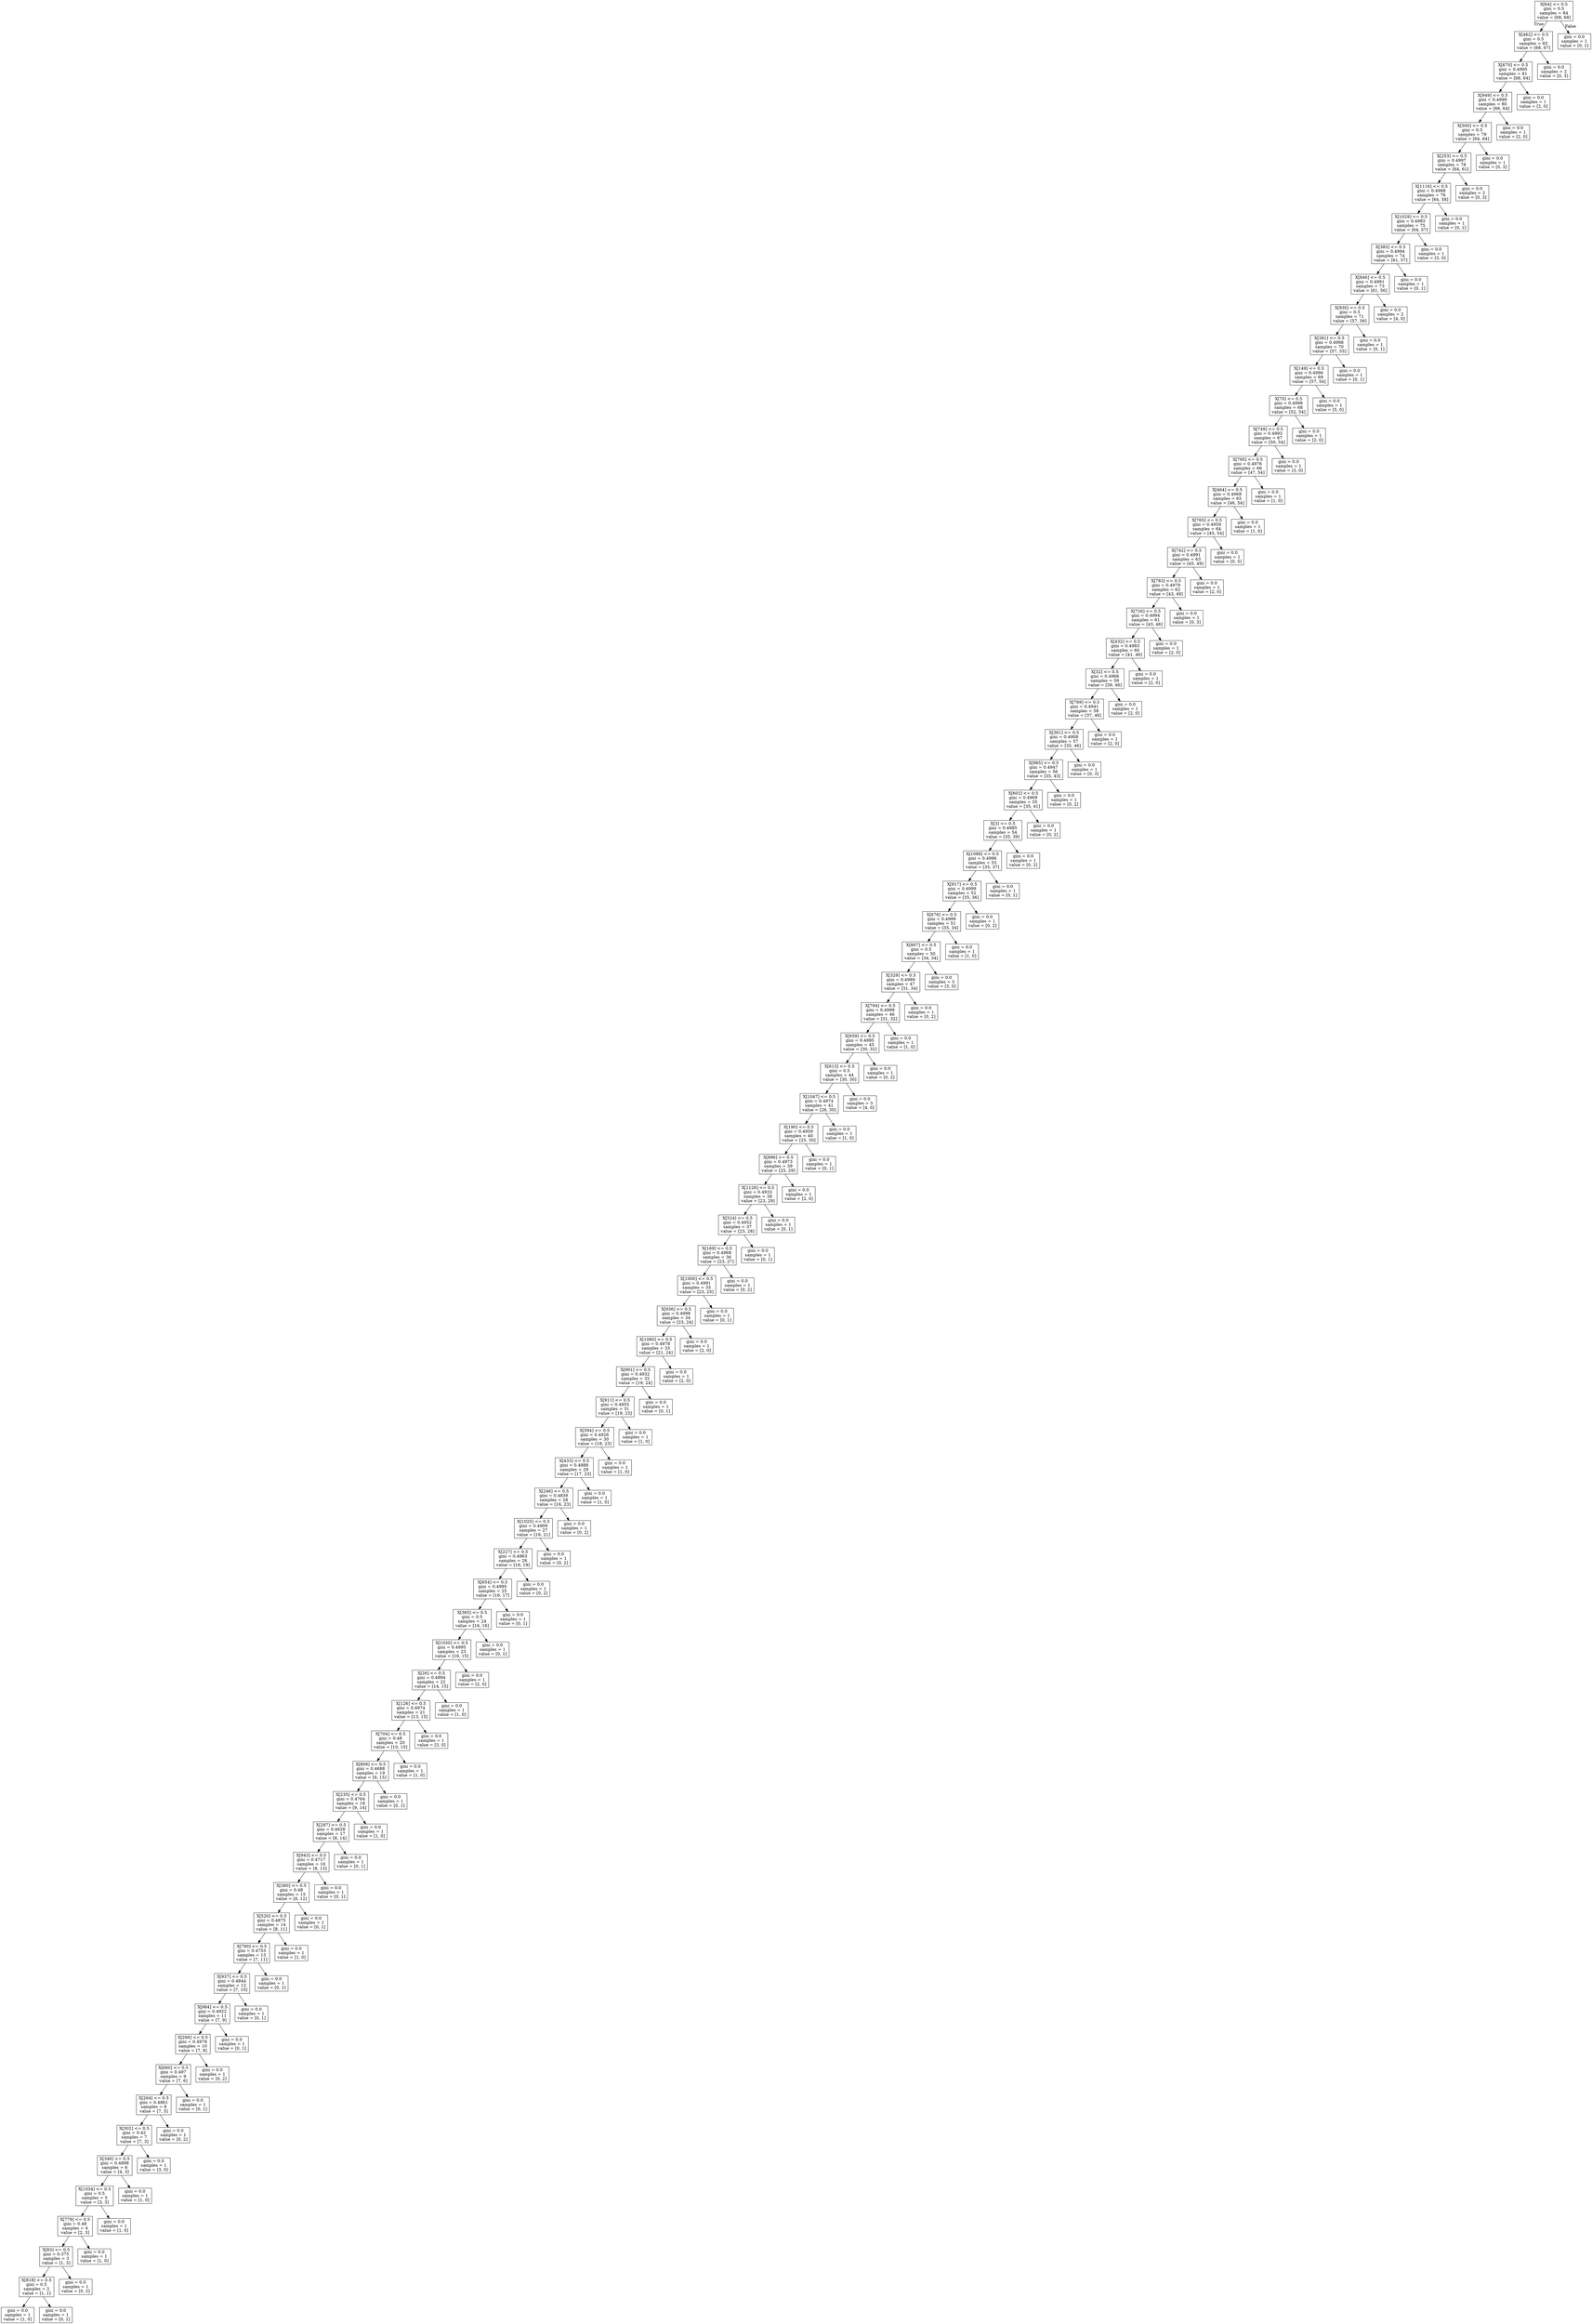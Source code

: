 digraph Tree {
node [shape=box] ;
0 [label="X[64] <= 0.5\ngini = 0.5\nsamples = 84\nvalue = [68, 68]"] ;
1 [label="X[462] <= 0.5\ngini = 0.5\nsamples = 83\nvalue = [68, 67]"] ;
0 -> 1 [labeldistance=2.5, labelangle=45, headlabel="True"] ;
2 [label="X[670] <= 0.5\ngini = 0.4995\nsamples = 81\nvalue = [68, 64]"] ;
1 -> 2 ;
3 [label="X[949] <= 0.5\ngini = 0.4999\nsamples = 80\nvalue = [66, 64]"] ;
2 -> 3 ;
4 [label="X[500] <= 0.5\ngini = 0.5\nsamples = 79\nvalue = [64, 64]"] ;
3 -> 4 ;
5 [label="X[253] <= 0.5\ngini = 0.4997\nsamples = 78\nvalue = [64, 61]"] ;
4 -> 5 ;
6 [label="X[1116] <= 0.5\ngini = 0.4988\nsamples = 76\nvalue = [64, 58]"] ;
5 -> 6 ;
7 [label="X[1029] <= 0.5\ngini = 0.4983\nsamples = 75\nvalue = [64, 57]"] ;
6 -> 7 ;
8 [label="X[383] <= 0.5\ngini = 0.4994\nsamples = 74\nvalue = [61, 57]"] ;
7 -> 8 ;
9 [label="X[846] <= 0.5\ngini = 0.4991\nsamples = 73\nvalue = [61, 56]"] ;
8 -> 9 ;
10 [label="X[930] <= 0.5\ngini = 0.5\nsamples = 71\nvalue = [57, 56]"] ;
9 -> 10 ;
11 [label="X[381] <= 0.5\ngini = 0.4998\nsamples = 70\nvalue = [57, 55]"] ;
10 -> 11 ;
12 [label="X[149] <= 0.5\ngini = 0.4996\nsamples = 69\nvalue = [57, 54]"] ;
11 -> 12 ;
13 [label="X[70] <= 0.5\ngini = 0.4998\nsamples = 68\nvalue = [52, 54]"] ;
12 -> 13 ;
14 [label="X[749] <= 0.5\ngini = 0.4993\nsamples = 67\nvalue = [50, 54]"] ;
13 -> 14 ;
15 [label="X[795] <= 0.5\ngini = 0.4976\nsamples = 66\nvalue = [47, 54]"] ;
14 -> 15 ;
16 [label="X[464] <= 0.5\ngini = 0.4968\nsamples = 65\nvalue = [46, 54]"] ;
15 -> 16 ;
17 [label="X[765] <= 0.5\ngini = 0.4959\nsamples = 64\nvalue = [45, 54]"] ;
16 -> 17 ;
18 [label="X[742] <= 0.5\ngini = 0.4991\nsamples = 63\nvalue = [45, 49]"] ;
17 -> 18 ;
19 [label="X[783] <= 0.5\ngini = 0.4979\nsamples = 62\nvalue = [43, 49]"] ;
18 -> 19 ;
20 [label="X[726] <= 0.5\ngini = 0.4994\nsamples = 61\nvalue = [43, 46]"] ;
19 -> 20 ;
21 [label="X[432] <= 0.5\ngini = 0.4983\nsamples = 60\nvalue = [41, 46]"] ;
20 -> 21 ;
22 [label="X[32] <= 0.5\ngini = 0.4966\nsamples = 59\nvalue = [39, 46]"] ;
21 -> 22 ;
23 [label="X[769] <= 0.5\ngini = 0.4941\nsamples = 58\nvalue = [37, 46]"] ;
22 -> 23 ;
24 [label="X[361] <= 0.5\ngini = 0.4908\nsamples = 57\nvalue = [35, 46]"] ;
23 -> 24 ;
25 [label="X[985] <= 0.5\ngini = 0.4947\nsamples = 56\nvalue = [35, 43]"] ;
24 -> 25 ;
26 [label="X[602] <= 0.5\ngini = 0.4969\nsamples = 55\nvalue = [35, 41]"] ;
25 -> 26 ;
27 [label="X[3] <= 0.5\ngini = 0.4985\nsamples = 54\nvalue = [35, 39]"] ;
26 -> 27 ;
28 [label="X[1088] <= 0.5\ngini = 0.4996\nsamples = 53\nvalue = [35, 37]"] ;
27 -> 28 ;
29 [label="X[917] <= 0.5\ngini = 0.4999\nsamples = 52\nvalue = [35, 36]"] ;
28 -> 29 ;
30 [label="X[676] <= 0.5\ngini = 0.4999\nsamples = 51\nvalue = [35, 34]"] ;
29 -> 30 ;
31 [label="X[807] <= 0.5\ngini = 0.5\nsamples = 50\nvalue = [34, 34]"] ;
30 -> 31 ;
32 [label="X[329] <= 0.5\ngini = 0.4989\nsamples = 47\nvalue = [31, 34]"] ;
31 -> 32 ;
33 [label="X[794] <= 0.5\ngini = 0.4999\nsamples = 46\nvalue = [31, 32]"] ;
32 -> 33 ;
34 [label="X[659] <= 0.5\ngini = 0.4995\nsamples = 45\nvalue = [30, 32]"] ;
33 -> 34 ;
35 [label="X[613] <= 0.5\ngini = 0.5\nsamples = 44\nvalue = [30, 30]"] ;
34 -> 35 ;
36 [label="X[1047] <= 0.5\ngini = 0.4974\nsamples = 41\nvalue = [26, 30]"] ;
35 -> 36 ;
37 [label="X[190] <= 0.5\ngini = 0.4959\nsamples = 40\nvalue = [25, 30]"] ;
36 -> 37 ;
38 [label="X[896] <= 0.5\ngini = 0.4973\nsamples = 39\nvalue = [25, 29]"] ;
37 -> 38 ;
39 [label="X[1126] <= 0.5\ngini = 0.4933\nsamples = 38\nvalue = [23, 29]"] ;
38 -> 39 ;
40 [label="X[524] <= 0.5\ngini = 0.4952\nsamples = 37\nvalue = [23, 28]"] ;
39 -> 40 ;
41 [label="X[169] <= 0.5\ngini = 0.4968\nsamples = 36\nvalue = [23, 27]"] ;
40 -> 41 ;
42 [label="X[1000] <= 0.5\ngini = 0.4991\nsamples = 35\nvalue = [23, 25]"] ;
41 -> 42 ;
43 [label="X[936] <= 0.5\ngini = 0.4998\nsamples = 34\nvalue = [23, 24]"] ;
42 -> 43 ;
44 [label="X[1080] <= 0.5\ngini = 0.4978\nsamples = 33\nvalue = [21, 24]"] ;
43 -> 44 ;
45 [label="X[991] <= 0.5\ngini = 0.4932\nsamples = 32\nvalue = [19, 24]"] ;
44 -> 45 ;
46 [label="X[911] <= 0.5\ngini = 0.4955\nsamples = 31\nvalue = [19, 23]"] ;
45 -> 46 ;
47 [label="X[594] <= 0.5\ngini = 0.4926\nsamples = 30\nvalue = [18, 23]"] ;
46 -> 47 ;
48 [label="X[433] <= 0.5\ngini = 0.4888\nsamples = 29\nvalue = [17, 23]"] ;
47 -> 48 ;
49 [label="X[246] <= 0.5\ngini = 0.4839\nsamples = 28\nvalue = [16, 23]"] ;
48 -> 49 ;
50 [label="X[1025] <= 0.5\ngini = 0.4909\nsamples = 27\nvalue = [16, 21]"] ;
49 -> 50 ;
51 [label="X[227] <= 0.5\ngini = 0.4963\nsamples = 26\nvalue = [16, 19]"] ;
50 -> 51 ;
52 [label="X[654] <= 0.5\ngini = 0.4995\nsamples = 25\nvalue = [16, 17]"] ;
51 -> 52 ;
53 [label="X[365] <= 0.5\ngini = 0.5\nsamples = 24\nvalue = [16, 16]"] ;
52 -> 53 ;
54 [label="X[1030] <= 0.5\ngini = 0.4995\nsamples = 23\nvalue = [16, 15]"] ;
53 -> 54 ;
55 [label="X[26] <= 0.5\ngini = 0.4994\nsamples = 22\nvalue = [14, 15]"] ;
54 -> 55 ;
56 [label="X[126] <= 0.5\ngini = 0.4974\nsamples = 21\nvalue = [13, 15]"] ;
55 -> 56 ;
57 [label="X[704] <= 0.5\ngini = 0.48\nsamples = 20\nvalue = [10, 15]"] ;
56 -> 57 ;
58 [label="X[808] <= 0.5\ngini = 0.4688\nsamples = 19\nvalue = [9, 15]"] ;
57 -> 58 ;
59 [label="X[235] <= 0.5\ngini = 0.4764\nsamples = 18\nvalue = [9, 14]"] ;
58 -> 59 ;
60 [label="X[287] <= 0.5\ngini = 0.4628\nsamples = 17\nvalue = [8, 14]"] ;
59 -> 60 ;
61 [label="X[943] <= 0.5\ngini = 0.4717\nsamples = 16\nvalue = [8, 13]"] ;
60 -> 61 ;
62 [label="X[380] <= 0.5\ngini = 0.48\nsamples = 15\nvalue = [8, 12]"] ;
61 -> 62 ;
63 [label="X[520] <= 0.5\ngini = 0.4875\nsamples = 14\nvalue = [8, 11]"] ;
62 -> 63 ;
64 [label="X[790] <= 0.5\ngini = 0.4753\nsamples = 13\nvalue = [7, 11]"] ;
63 -> 64 ;
65 [label="X[937] <= 0.5\ngini = 0.4844\nsamples = 12\nvalue = [7, 10]"] ;
64 -> 65 ;
66 [label="X[984] <= 0.5\ngini = 0.4922\nsamples = 11\nvalue = [7, 9]"] ;
65 -> 66 ;
67 [label="X[266] <= 0.5\ngini = 0.4978\nsamples = 10\nvalue = [7, 8]"] ;
66 -> 67 ;
68 [label="X[660] <= 0.5\ngini = 0.497\nsamples = 9\nvalue = [7, 6]"] ;
67 -> 68 ;
69 [label="X[264] <= 0.5\ngini = 0.4861\nsamples = 8\nvalue = [7, 5]"] ;
68 -> 69 ;
70 [label="X[302] <= 0.5\ngini = 0.42\nsamples = 7\nvalue = [7, 3]"] ;
69 -> 70 ;
71 [label="X[346] <= 0.5\ngini = 0.4898\nsamples = 6\nvalue = [4, 3]"] ;
70 -> 71 ;
72 [label="X[1034] <= 0.5\ngini = 0.5\nsamples = 5\nvalue = [3, 3]"] ;
71 -> 72 ;
73 [label="X[779] <= 0.5\ngini = 0.48\nsamples = 4\nvalue = [2, 3]"] ;
72 -> 73 ;
74 [label="X[83] <= 0.5\ngini = 0.375\nsamples = 3\nvalue = [1, 3]"] ;
73 -> 74 ;
75 [label="X[818] <= 0.5\ngini = 0.5\nsamples = 2\nvalue = [1, 1]"] ;
74 -> 75 ;
76 [label="gini = 0.0\nsamples = 1\nvalue = [1, 0]"] ;
75 -> 76 ;
77 [label="gini = 0.0\nsamples = 1\nvalue = [0, 1]"] ;
75 -> 77 ;
78 [label="gini = 0.0\nsamples = 1\nvalue = [0, 2]"] ;
74 -> 78 ;
79 [label="gini = 0.0\nsamples = 1\nvalue = [1, 0]"] ;
73 -> 79 ;
80 [label="gini = 0.0\nsamples = 1\nvalue = [1, 0]"] ;
72 -> 80 ;
81 [label="gini = 0.0\nsamples = 1\nvalue = [1, 0]"] ;
71 -> 81 ;
82 [label="gini = 0.0\nsamples = 1\nvalue = [3, 0]"] ;
70 -> 82 ;
83 [label="gini = 0.0\nsamples = 1\nvalue = [0, 2]"] ;
69 -> 83 ;
84 [label="gini = 0.0\nsamples = 1\nvalue = [0, 1]"] ;
68 -> 84 ;
85 [label="gini = 0.0\nsamples = 1\nvalue = [0, 2]"] ;
67 -> 85 ;
86 [label="gini = 0.0\nsamples = 1\nvalue = [0, 1]"] ;
66 -> 86 ;
87 [label="gini = 0.0\nsamples = 1\nvalue = [0, 1]"] ;
65 -> 87 ;
88 [label="gini = 0.0\nsamples = 1\nvalue = [0, 1]"] ;
64 -> 88 ;
89 [label="gini = 0.0\nsamples = 1\nvalue = [1, 0]"] ;
63 -> 89 ;
90 [label="gini = 0.0\nsamples = 1\nvalue = [0, 1]"] ;
62 -> 90 ;
91 [label="gini = 0.0\nsamples = 1\nvalue = [0, 1]"] ;
61 -> 91 ;
92 [label="gini = 0.0\nsamples = 1\nvalue = [0, 1]"] ;
60 -> 92 ;
93 [label="gini = 0.0\nsamples = 1\nvalue = [1, 0]"] ;
59 -> 93 ;
94 [label="gini = 0.0\nsamples = 1\nvalue = [0, 1]"] ;
58 -> 94 ;
95 [label="gini = 0.0\nsamples = 1\nvalue = [1, 0]"] ;
57 -> 95 ;
96 [label="gini = 0.0\nsamples = 1\nvalue = [3, 0]"] ;
56 -> 96 ;
97 [label="gini = 0.0\nsamples = 1\nvalue = [1, 0]"] ;
55 -> 97 ;
98 [label="gini = 0.0\nsamples = 1\nvalue = [2, 0]"] ;
54 -> 98 ;
99 [label="gini = 0.0\nsamples = 1\nvalue = [0, 1]"] ;
53 -> 99 ;
100 [label="gini = 0.0\nsamples = 1\nvalue = [0, 1]"] ;
52 -> 100 ;
101 [label="gini = 0.0\nsamples = 1\nvalue = [0, 2]"] ;
51 -> 101 ;
102 [label="gini = 0.0\nsamples = 1\nvalue = [0, 2]"] ;
50 -> 102 ;
103 [label="gini = 0.0\nsamples = 1\nvalue = [0, 2]"] ;
49 -> 103 ;
104 [label="gini = 0.0\nsamples = 1\nvalue = [1, 0]"] ;
48 -> 104 ;
105 [label="gini = 0.0\nsamples = 1\nvalue = [1, 0]"] ;
47 -> 105 ;
106 [label="gini = 0.0\nsamples = 1\nvalue = [1, 0]"] ;
46 -> 106 ;
107 [label="gini = 0.0\nsamples = 1\nvalue = [0, 1]"] ;
45 -> 107 ;
108 [label="gini = 0.0\nsamples = 1\nvalue = [2, 0]"] ;
44 -> 108 ;
109 [label="gini = 0.0\nsamples = 1\nvalue = [2, 0]"] ;
43 -> 109 ;
110 [label="gini = 0.0\nsamples = 1\nvalue = [0, 1]"] ;
42 -> 110 ;
111 [label="gini = 0.0\nsamples = 1\nvalue = [0, 2]"] ;
41 -> 111 ;
112 [label="gini = 0.0\nsamples = 1\nvalue = [0, 1]"] ;
40 -> 112 ;
113 [label="gini = 0.0\nsamples = 1\nvalue = [0, 1]"] ;
39 -> 113 ;
114 [label="gini = 0.0\nsamples = 1\nvalue = [2, 0]"] ;
38 -> 114 ;
115 [label="gini = 0.0\nsamples = 1\nvalue = [0, 1]"] ;
37 -> 115 ;
116 [label="gini = 0.0\nsamples = 1\nvalue = [1, 0]"] ;
36 -> 116 ;
117 [label="gini = 0.0\nsamples = 3\nvalue = [4, 0]"] ;
35 -> 117 ;
118 [label="gini = 0.0\nsamples = 1\nvalue = [0, 2]"] ;
34 -> 118 ;
119 [label="gini = 0.0\nsamples = 1\nvalue = [1, 0]"] ;
33 -> 119 ;
120 [label="gini = 0.0\nsamples = 1\nvalue = [0, 2]"] ;
32 -> 120 ;
121 [label="gini = 0.0\nsamples = 3\nvalue = [3, 0]"] ;
31 -> 121 ;
122 [label="gini = 0.0\nsamples = 1\nvalue = [1, 0]"] ;
30 -> 122 ;
123 [label="gini = 0.0\nsamples = 1\nvalue = [0, 2]"] ;
29 -> 123 ;
124 [label="gini = 0.0\nsamples = 1\nvalue = [0, 1]"] ;
28 -> 124 ;
125 [label="gini = 0.0\nsamples = 1\nvalue = [0, 2]"] ;
27 -> 125 ;
126 [label="gini = 0.0\nsamples = 1\nvalue = [0, 2]"] ;
26 -> 126 ;
127 [label="gini = 0.0\nsamples = 1\nvalue = [0, 2]"] ;
25 -> 127 ;
128 [label="gini = 0.0\nsamples = 1\nvalue = [0, 3]"] ;
24 -> 128 ;
129 [label="gini = 0.0\nsamples = 1\nvalue = [2, 0]"] ;
23 -> 129 ;
130 [label="gini = 0.0\nsamples = 1\nvalue = [2, 0]"] ;
22 -> 130 ;
131 [label="gini = 0.0\nsamples = 1\nvalue = [2, 0]"] ;
21 -> 131 ;
132 [label="gini = 0.0\nsamples = 1\nvalue = [2, 0]"] ;
20 -> 132 ;
133 [label="gini = 0.0\nsamples = 1\nvalue = [0, 3]"] ;
19 -> 133 ;
134 [label="gini = 0.0\nsamples = 1\nvalue = [2, 0]"] ;
18 -> 134 ;
135 [label="gini = 0.0\nsamples = 1\nvalue = [0, 5]"] ;
17 -> 135 ;
136 [label="gini = 0.0\nsamples = 1\nvalue = [1, 0]"] ;
16 -> 136 ;
137 [label="gini = 0.0\nsamples = 1\nvalue = [1, 0]"] ;
15 -> 137 ;
138 [label="gini = 0.0\nsamples = 1\nvalue = [3, 0]"] ;
14 -> 138 ;
139 [label="gini = 0.0\nsamples = 1\nvalue = [2, 0]"] ;
13 -> 139 ;
140 [label="gini = 0.0\nsamples = 1\nvalue = [5, 0]"] ;
12 -> 140 ;
141 [label="gini = 0.0\nsamples = 1\nvalue = [0, 1]"] ;
11 -> 141 ;
142 [label="gini = 0.0\nsamples = 1\nvalue = [0, 1]"] ;
10 -> 142 ;
143 [label="gini = 0.0\nsamples = 2\nvalue = [4, 0]"] ;
9 -> 143 ;
144 [label="gini = 0.0\nsamples = 1\nvalue = [0, 1]"] ;
8 -> 144 ;
145 [label="gini = 0.0\nsamples = 1\nvalue = [3, 0]"] ;
7 -> 145 ;
146 [label="gini = 0.0\nsamples = 1\nvalue = [0, 1]"] ;
6 -> 146 ;
147 [label="gini = 0.0\nsamples = 2\nvalue = [0, 3]"] ;
5 -> 147 ;
148 [label="gini = 0.0\nsamples = 1\nvalue = [0, 3]"] ;
4 -> 148 ;
149 [label="gini = 0.0\nsamples = 1\nvalue = [2, 0]"] ;
3 -> 149 ;
150 [label="gini = 0.0\nsamples = 1\nvalue = [2, 0]"] ;
2 -> 150 ;
151 [label="gini = 0.0\nsamples = 2\nvalue = [0, 3]"] ;
1 -> 151 ;
152 [label="gini = 0.0\nsamples = 1\nvalue = [0, 1]"] ;
0 -> 152 [labeldistance=2.5, labelangle=-45, headlabel="False"] ;
}